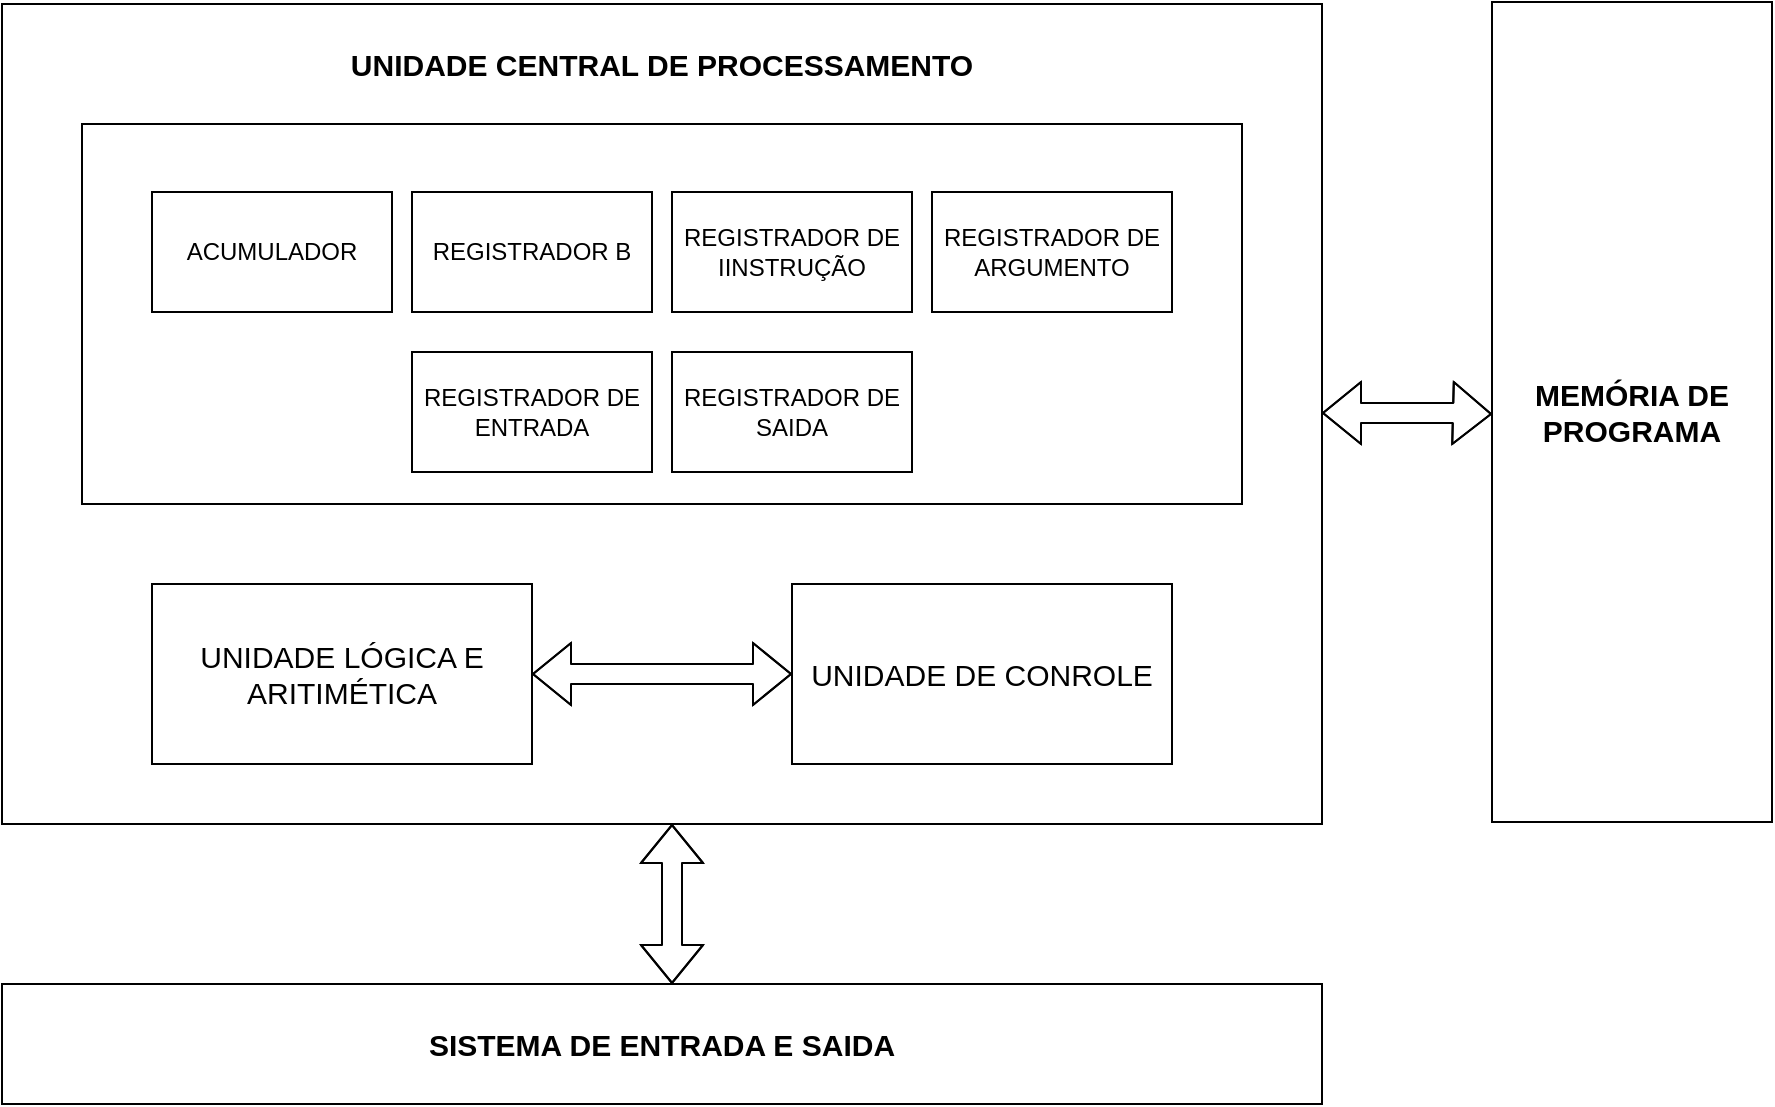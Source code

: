 <mxfile version="14.9.6" type="device"><diagram id="i6u-a6k5zdzGIV29OK-S" name="Página-1"><mxGraphModel dx="1205" dy="734" grid="1" gridSize="10" guides="1" tooltips="1" connect="1" arrows="1" fold="1" page="1" pageScale="1" pageWidth="1169" pageHeight="827" math="0" shadow="0"><root><mxCell id="0"/><mxCell id="1" parent="0"/><mxCell id="cRc1-0nqCuHct4OBw3IJ-1" value="" style="rounded=0;whiteSpace=wrap;html=1;fillColor=none;" parent="1" vertex="1"><mxGeometry x="142" y="139" width="660" height="410" as="geometry"/></mxCell><mxCell id="cRc1-0nqCuHct4OBw3IJ-3" value="UNIDADE CENTRAL DE PROCESSAMENTO" style="text;html=1;strokeColor=none;fillColor=none;align=center;verticalAlign=middle;whiteSpace=wrap;rounded=0;fontSize=15;fontStyle=1;" parent="1" vertex="1"><mxGeometry x="287" y="159" width="370" height="20" as="geometry"/></mxCell><mxCell id="cRc1-0nqCuHct4OBw3IJ-5" value="" style="rounded=0;whiteSpace=wrap;html=1;fillColor=none;" parent="1" vertex="1"><mxGeometry x="182" y="199" width="580" height="190" as="geometry"/></mxCell><mxCell id="cRc1-0nqCuHct4OBw3IJ-6" value="ACUMULADOR" style="rounded=0;whiteSpace=wrap;html=1;fillColor=none;" parent="1" vertex="1"><mxGeometry x="217" y="233" width="120" height="60" as="geometry"/></mxCell><mxCell id="cRc1-0nqCuHct4OBw3IJ-7" value="REGISTRADOR B" style="rounded=0;whiteSpace=wrap;html=1;fillColor=none;" parent="1" vertex="1"><mxGeometry x="347" y="233" width="120" height="60" as="geometry"/></mxCell><mxCell id="cRc1-0nqCuHct4OBw3IJ-8" value="REGISTRADOR DE IINSTRUÇÃO" style="rounded=0;whiteSpace=wrap;html=1;fillColor=none;" parent="1" vertex="1"><mxGeometry x="477" y="233" width="120" height="60" as="geometry"/></mxCell><mxCell id="cRc1-0nqCuHct4OBw3IJ-9" value="REGISTRADOR DE ARGUMENTO" style="rounded=0;whiteSpace=wrap;html=1;fillColor=none;" parent="1" vertex="1"><mxGeometry x="607" y="233" width="120" height="60" as="geometry"/></mxCell><mxCell id="cRc1-0nqCuHct4OBw3IJ-10" value="REGISTRADOR DE ENTRADA" style="rounded=0;whiteSpace=wrap;html=1;fillColor=none;" parent="1" vertex="1"><mxGeometry x="347" y="313" width="120" height="60" as="geometry"/></mxCell><mxCell id="cRc1-0nqCuHct4OBw3IJ-11" value="REGISTRADOR DE SAIDA" style="rounded=0;whiteSpace=wrap;html=1;fillColor=none;" parent="1" vertex="1"><mxGeometry x="477" y="313" width="120" height="60" as="geometry"/></mxCell><mxCell id="cRc1-0nqCuHct4OBw3IJ-12" value="UNIDADE DE CONROLE" style="rounded=0;whiteSpace=wrap;html=1;fontSize=15;fillColor=none;" parent="1" vertex="1"><mxGeometry x="537" y="429" width="190" height="90" as="geometry"/></mxCell><mxCell id="cRc1-0nqCuHct4OBw3IJ-13" value="UNIDADE LÓGICA E ARITIMÉTICA" style="rounded=0;whiteSpace=wrap;html=1;fontSize=15;fillColor=none;" parent="1" vertex="1"><mxGeometry x="217" y="429" width="190" height="90" as="geometry"/></mxCell><mxCell id="cRc1-0nqCuHct4OBw3IJ-15" value="" style="shape=flexArrow;endArrow=classic;startArrow=classic;html=1;fontSize=15;fontColor=#666666;entryX=0;entryY=0.5;entryDx=0;entryDy=0;exitX=1;exitY=0.5;exitDx=0;exitDy=0;" parent="1" source="cRc1-0nqCuHct4OBw3IJ-13" target="cRc1-0nqCuHct4OBw3IJ-12" edge="1"><mxGeometry width="100" height="100" relative="1" as="geometry"><mxPoint x="407" y="489" as="sourcePoint"/><mxPoint x="507" y="389" as="targetPoint"/><Array as="points"><mxPoint x="472" y="474"/></Array></mxGeometry></mxCell><mxCell id="cRc1-0nqCuHct4OBw3IJ-16" value="MEMÓRIA DE PROGRAMA" style="rounded=0;whiteSpace=wrap;html=1;fontStyle=1;fontSize=15;fillColor=none;" parent="1" vertex="1"><mxGeometry x="887" y="138" width="140" height="410" as="geometry"/></mxCell><mxCell id="cRc1-0nqCuHct4OBw3IJ-17" value="" style="shape=flexArrow;endArrow=classic;startArrow=classic;html=1;fontSize=15;fontColor=#666666;exitX=1;exitY=0.5;exitDx=0;exitDy=0;" parent="1" edge="1"><mxGeometry width="100" height="100" relative="1" as="geometry"><mxPoint x="802" y="343.5" as="sourcePoint"/><mxPoint x="887" y="344" as="targetPoint"/><Array as="points"><mxPoint x="867" y="343.5"/></Array></mxGeometry></mxCell><mxCell id="cRc1-0nqCuHct4OBw3IJ-19" value="REGISTRADORES ESPECIAIS" style="text;html=1;strokeColor=none;fillColor=none;align=center;verticalAlign=middle;whiteSpace=wrap;rounded=0;fontSize=15;fontColor=#FFFFFF;" parent="1" vertex="1"><mxGeometry x="347" y="209" width="250" height="20" as="geometry"/></mxCell><mxCell id="cRc1-0nqCuHct4OBw3IJ-21" value="SISTEMA DE ENTRADA E SAIDA" style="rounded=0;whiteSpace=wrap;html=1;fontStyle=1;fontSize=15;fillColor=none;" parent="1" vertex="1"><mxGeometry x="142" y="629" width="660" height="60" as="geometry"/></mxCell><mxCell id="cRc1-0nqCuHct4OBw3IJ-22" value="" style="shape=flexArrow;endArrow=classic;startArrow=classic;html=1;fontSize=15;fontColor=#666666;" parent="1" edge="1"><mxGeometry width="100" height="100" relative="1" as="geometry"><mxPoint x="477" y="549" as="sourcePoint"/><mxPoint x="477" y="629" as="targetPoint"/><Array as="points"><mxPoint x="477" y="599"/></Array></mxGeometry></mxCell></root></mxGraphModel></diagram></mxfile>